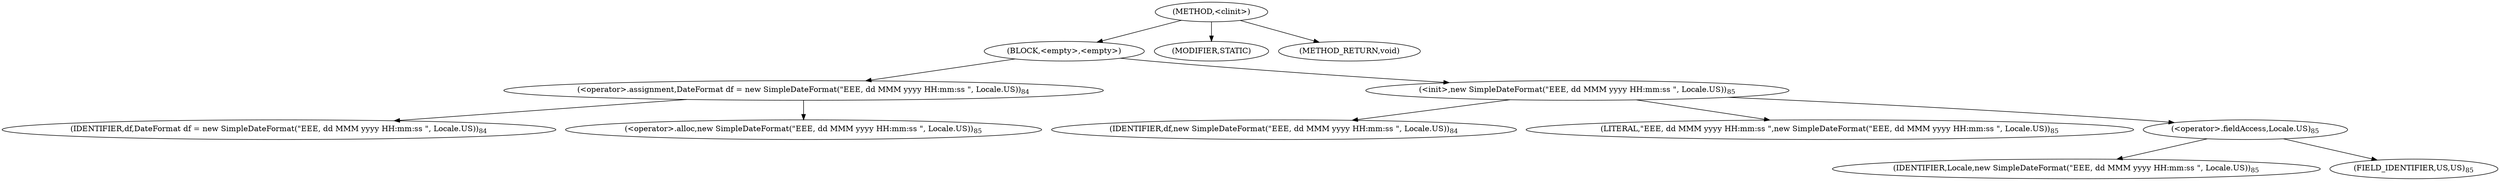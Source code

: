 digraph "&lt;clinit&gt;" {  
"364" [label = <(METHOD,&lt;clinit&gt;)> ]
"365" [label = <(BLOCK,&lt;empty&gt;,&lt;empty&gt;)> ]
"366" [label = <(&lt;operator&gt;.assignment,DateFormat df = new SimpleDateFormat(&quot;EEE, dd MMM yyyy HH:mm:ss &quot;, Locale.US))<SUB>84</SUB>> ]
"367" [label = <(IDENTIFIER,df,DateFormat df = new SimpleDateFormat(&quot;EEE, dd MMM yyyy HH:mm:ss &quot;, Locale.US))<SUB>84</SUB>> ]
"368" [label = <(&lt;operator&gt;.alloc,new SimpleDateFormat(&quot;EEE, dd MMM yyyy HH:mm:ss &quot;, Locale.US))<SUB>85</SUB>> ]
"369" [label = <(&lt;init&gt;,new SimpleDateFormat(&quot;EEE, dd MMM yyyy HH:mm:ss &quot;, Locale.US))<SUB>85</SUB>> ]
"3" [label = <(IDENTIFIER,df,new SimpleDateFormat(&quot;EEE, dd MMM yyyy HH:mm:ss &quot;, Locale.US))<SUB>84</SUB>> ]
"370" [label = <(LITERAL,&quot;EEE, dd MMM yyyy HH:mm:ss &quot;,new SimpleDateFormat(&quot;EEE, dd MMM yyyy HH:mm:ss &quot;, Locale.US))<SUB>85</SUB>> ]
"371" [label = <(&lt;operator&gt;.fieldAccess,Locale.US)<SUB>85</SUB>> ]
"372" [label = <(IDENTIFIER,Locale,new SimpleDateFormat(&quot;EEE, dd MMM yyyy HH:mm:ss &quot;, Locale.US))<SUB>85</SUB>> ]
"373" [label = <(FIELD_IDENTIFIER,US,US)<SUB>85</SUB>> ]
"374" [label = <(MODIFIER,STATIC)> ]
"375" [label = <(METHOD_RETURN,void)> ]
  "364" -> "365" 
  "364" -> "374" 
  "364" -> "375" 
  "365" -> "366" 
  "365" -> "369" 
  "366" -> "367" 
  "366" -> "368" 
  "369" -> "3" 
  "369" -> "370" 
  "369" -> "371" 
  "371" -> "372" 
  "371" -> "373" 
}
